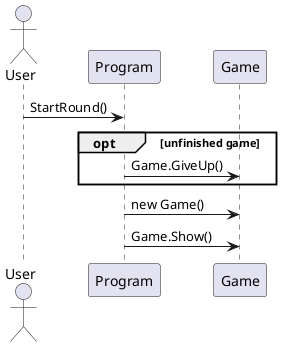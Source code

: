 ﻿@startuml
'' DiagramOppgaveUML
actor User

User -> Program: StartRound()
opt unfinished game
	Program -> Game:Game.GiveUp()
end
Program -> Game: new Game()
Program -> Game: Game.Show()

@enduml